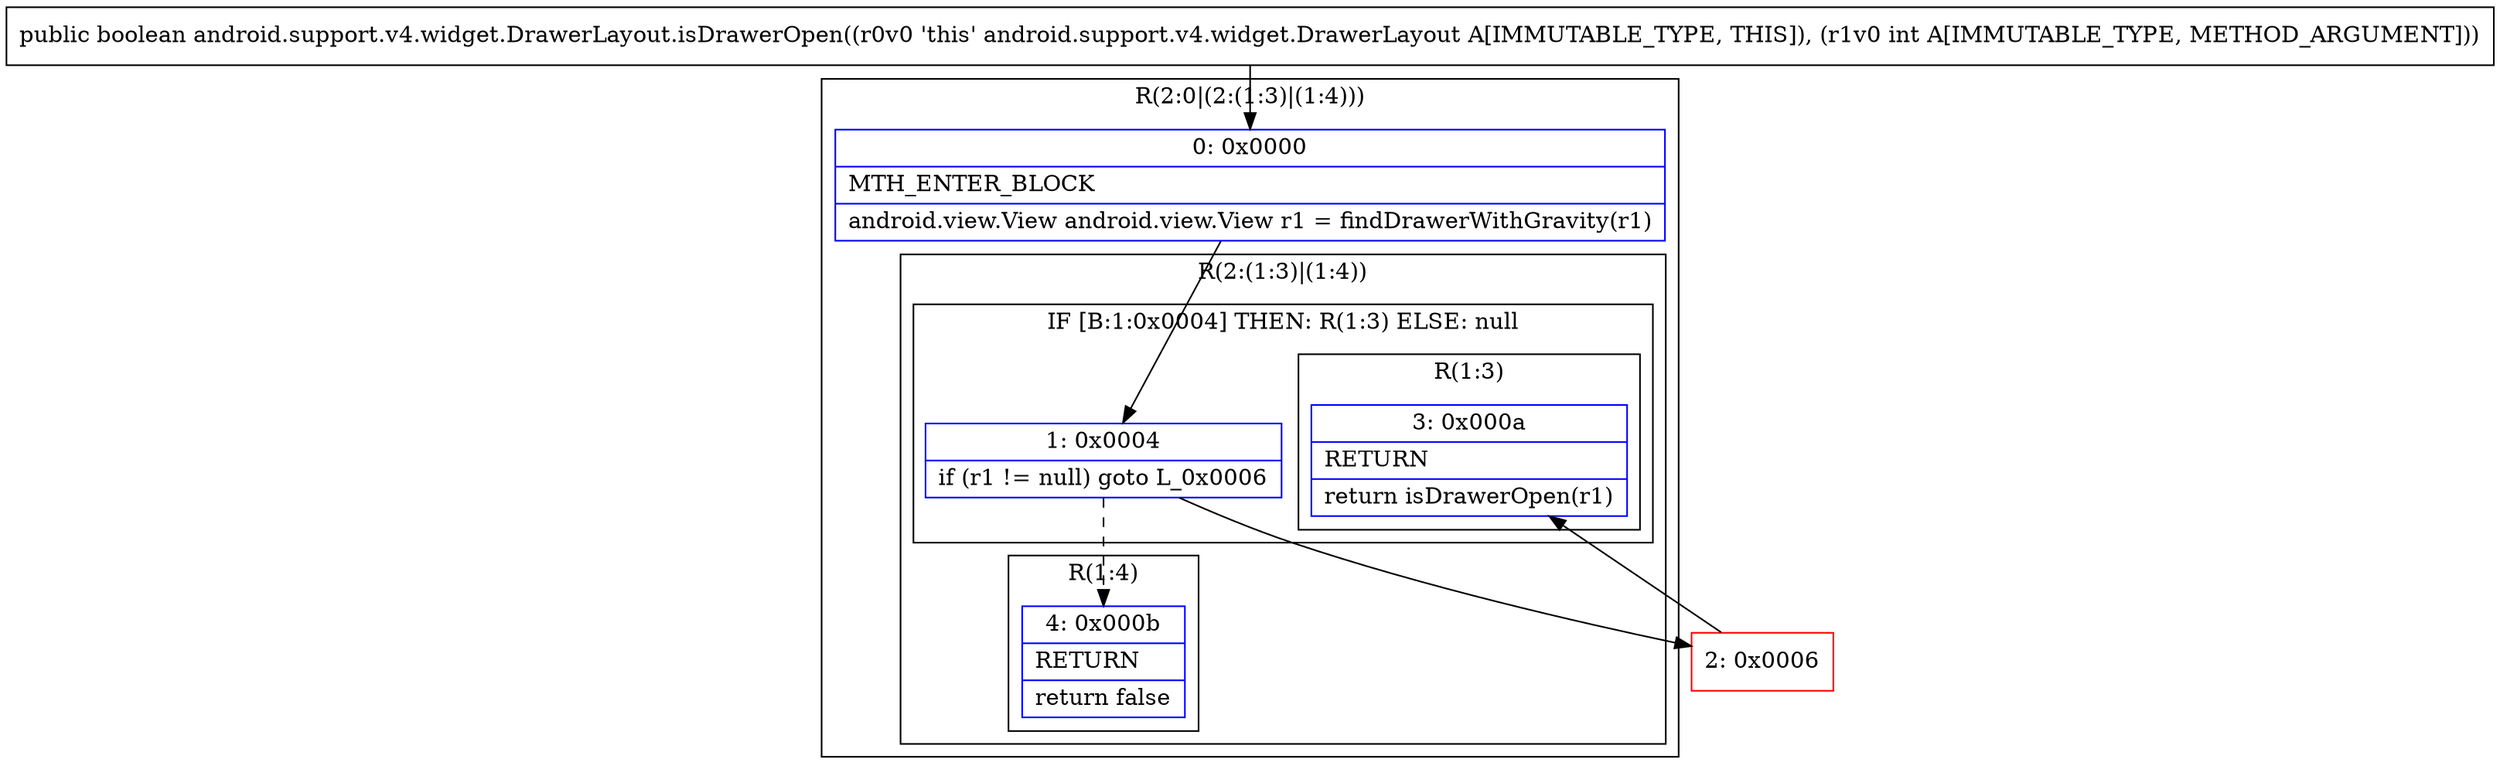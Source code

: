 digraph "CFG forandroid.support.v4.widget.DrawerLayout.isDrawerOpen(I)Z" {
subgraph cluster_Region_1645592563 {
label = "R(2:0|(2:(1:3)|(1:4)))";
node [shape=record,color=blue];
Node_0 [shape=record,label="{0\:\ 0x0000|MTH_ENTER_BLOCK\l|android.view.View android.view.View r1 = findDrawerWithGravity(r1)\l}"];
subgraph cluster_Region_1601500941 {
label = "R(2:(1:3)|(1:4))";
node [shape=record,color=blue];
subgraph cluster_IfRegion_1629344417 {
label = "IF [B:1:0x0004] THEN: R(1:3) ELSE: null";
node [shape=record,color=blue];
Node_1 [shape=record,label="{1\:\ 0x0004|if (r1 != null) goto L_0x0006\l}"];
subgraph cluster_Region_1060241460 {
label = "R(1:3)";
node [shape=record,color=blue];
Node_3 [shape=record,label="{3\:\ 0x000a|RETURN\l|return isDrawerOpen(r1)\l}"];
}
}
subgraph cluster_Region_1047066045 {
label = "R(1:4)";
node [shape=record,color=blue];
Node_4 [shape=record,label="{4\:\ 0x000b|RETURN\l|return false\l}"];
}
}
}
Node_2 [shape=record,color=red,label="{2\:\ 0x0006}"];
MethodNode[shape=record,label="{public boolean android.support.v4.widget.DrawerLayout.isDrawerOpen((r0v0 'this' android.support.v4.widget.DrawerLayout A[IMMUTABLE_TYPE, THIS]), (r1v0 int A[IMMUTABLE_TYPE, METHOD_ARGUMENT])) }"];
MethodNode -> Node_0;
Node_0 -> Node_1;
Node_1 -> Node_2;
Node_1 -> Node_4[style=dashed];
Node_2 -> Node_3;
}


